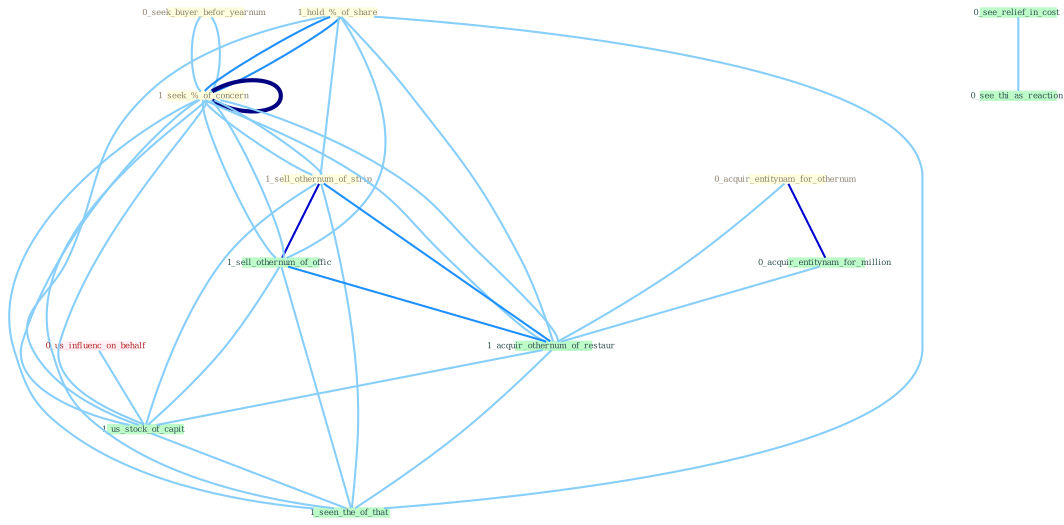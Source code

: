 Graph G{ 
    node
    [shape=polygon,style=filled,width=.5,height=.06,color="#BDFCC9",fixedsize=true,fontsize=4,
    fontcolor="#2f4f4f"];
    {node
    [color="#ffffe0", fontcolor="#8b7d6b"] "0_seek_buyer_befor_yearnum " "1_hold_%_of_share " "1_seek_%_of_concern " "1_sell_othernum_of_strip " "0_acquir_entitynam_for_othernum "}
{node [color="#fff0f5", fontcolor="#b22222"] "0_us_influenc_on_behalf "}
edge [color="#B0E2FF"];

	"0_seek_buyer_befor_yearnum " -- "1_seek_%_of_concern " [w="1", color="#87cefa" ];
	"0_seek_buyer_befor_yearnum " -- "1_seek_%_of_concern " [w="1", color="#87cefa" ];
	"1_hold_%_of_share " -- "1_seek_%_of_concern " [w="2", color="#1e90ff" , len=0.8];
	"1_hold_%_of_share " -- "1_sell_othernum_of_strip " [w="1", color="#87cefa" ];
	"1_hold_%_of_share " -- "1_sell_othernum_of_offic " [w="1", color="#87cefa" ];
	"1_hold_%_of_share " -- "1_acquir_othernum_of_restaur " [w="1", color="#87cefa" ];
	"1_hold_%_of_share " -- "1_us_stock_of_capit " [w="1", color="#87cefa" ];
	"1_hold_%_of_share " -- "1_seek_%_of_concern " [w="2", color="#1e90ff" , len=0.8];
	"1_hold_%_of_share " -- "1_seen_the_of_that " [w="1", color="#87cefa" ];
	"1_seek_%_of_concern " -- "1_sell_othernum_of_strip " [w="1", color="#87cefa" ];
	"1_seek_%_of_concern " -- "1_sell_othernum_of_offic " [w="1", color="#87cefa" ];
	"1_seek_%_of_concern " -- "1_acquir_othernum_of_restaur " [w="1", color="#87cefa" ];
	"1_seek_%_of_concern " -- "1_us_stock_of_capit " [w="1", color="#87cefa" ];
	"1_seek_%_of_concern " -- "1_seek_%_of_concern " [w="4", style=bold, color="#000080", len=0.4];
	"1_seek_%_of_concern " -- "1_seen_the_of_that " [w="1", color="#87cefa" ];
	"1_sell_othernum_of_strip " -- "1_sell_othernum_of_offic " [w="3", color="#0000cd" , len=0.6];
	"1_sell_othernum_of_strip " -- "1_acquir_othernum_of_restaur " [w="2", color="#1e90ff" , len=0.8];
	"1_sell_othernum_of_strip " -- "1_us_stock_of_capit " [w="1", color="#87cefa" ];
	"1_sell_othernum_of_strip " -- "1_seek_%_of_concern " [w="1", color="#87cefa" ];
	"1_sell_othernum_of_strip " -- "1_seen_the_of_that " [w="1", color="#87cefa" ];
	"0_acquir_entitynam_for_othernum " -- "0_acquir_entitynam_for_million " [w="3", color="#0000cd" , len=0.6];
	"0_acquir_entitynam_for_othernum " -- "1_acquir_othernum_of_restaur " [w="1", color="#87cefa" ];
	"0_acquir_entitynam_for_million " -- "1_acquir_othernum_of_restaur " [w="1", color="#87cefa" ];
	"1_sell_othernum_of_offic " -- "1_acquir_othernum_of_restaur " [w="2", color="#1e90ff" , len=0.8];
	"1_sell_othernum_of_offic " -- "1_us_stock_of_capit " [w="1", color="#87cefa" ];
	"1_sell_othernum_of_offic " -- "1_seek_%_of_concern " [w="1", color="#87cefa" ];
	"1_sell_othernum_of_offic " -- "1_seen_the_of_that " [w="1", color="#87cefa" ];
	"0_us_influenc_on_behalf " -- "1_us_stock_of_capit " [w="1", color="#87cefa" ];
	"0_see_relief_in_cost " -- "0_see_thi_as_reaction " [w="1", color="#87cefa" ];
	"1_acquir_othernum_of_restaur " -- "1_us_stock_of_capit " [w="1", color="#87cefa" ];
	"1_acquir_othernum_of_restaur " -- "1_seek_%_of_concern " [w="1", color="#87cefa" ];
	"1_acquir_othernum_of_restaur " -- "1_seen_the_of_that " [w="1", color="#87cefa" ];
	"1_us_stock_of_capit " -- "1_seek_%_of_concern " [w="1", color="#87cefa" ];
	"1_us_stock_of_capit " -- "1_seen_the_of_that " [w="1", color="#87cefa" ];
	"1_seek_%_of_concern " -- "1_seen_the_of_that " [w="1", color="#87cefa" ];
}